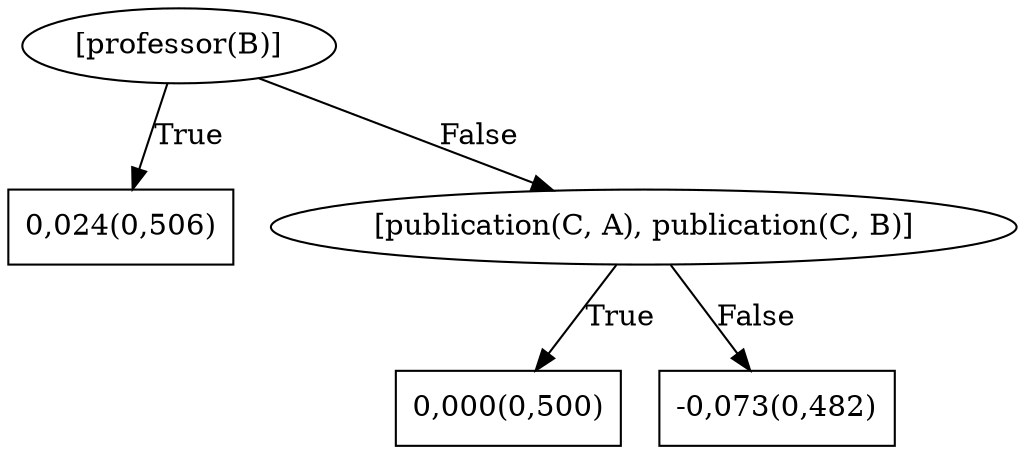 digraph G{ 
1[label = "[professor(B)]"];
1 -> 2[label="True"];
1 -> 3[label="False"];
2[shape = box,label = "0,024(0,506)"];
3[label = "[publication(C, A), publication(C, B)]"];
3 -> 4[label="True"];
3 -> 5[label="False"];
4[shape = box,label = "0,000(0,500)"];
5[shape = box,label = "-0,073(0,482)"];
}
